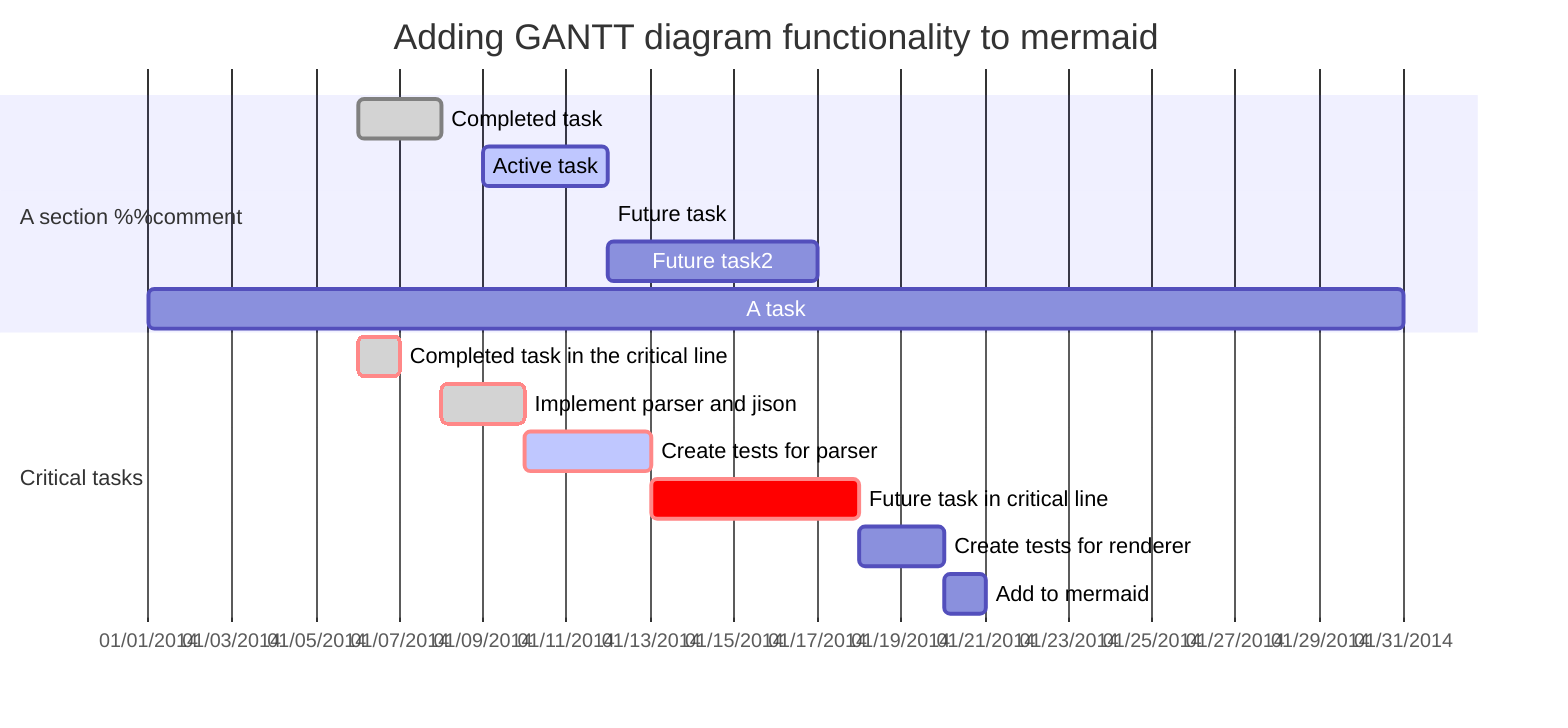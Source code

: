 %% SYNTAX TEST "source.mermaid" "sequence diagram test"

gantt
%% <-------------- keyword.control.mermaid
  dateFormat  YYYY-MM-DD
%%^^^^^^^^^^ keyword.control.mermaid
%%            ^^^^^^^^^^ entity.name.function.mermaid
  axisFormat  %m/%d/%Y
%%^^^^^^^^^^ keyword.control.mermaid
%%            ^^^^^^^^ entity.name.function.mermaid
  title Adding GANTT diagram functionality to mermaid
%%^^^^^ keyword.control.mermaid
%%      ^^^^^^^^^^^^^^^^^^^^^^^^^^^^^^^^^^^^^^^^^^^^^ string
  section A section %%comment
%%^^^^^^^ keyword.control.mermaid
%%        ^^^^^^^^^^^^^^^^^^^ string
  %% TODO fix rest of line after comma
  Completed task            :done,    des1, 2014-01-06,2014-01-08
%%^^^^^^^^^^^^^^ string
%%                          ^ keyword.control.mermaid
%%                           ^^^^ entity.name.function.mermaid
  %% TODO fix rest of line after comma
  Active task               :active,  des2, 2014-01-09, 3d
%%^^^^^^^^^^^ string
%%                          ^ keyword.control.mermaid
%%                           ^^^^^^ entity.name.function.mermaid
  %% TODO fix rest of line after colon
  Future task               :         des3, after des2, 5d %%comment
%%^^^^^^^^^^^ string
%%                          ^ keyword.control.mermaid
  %% TODO fix rest of line after colon
  Future task2               :         des4, after des3, 5d
%%^^^^^^^^^^^^ string
%%                           ^ keyword.control.mermaid
  %% TODO fix rest of line after colon
  A task           :a1, 2014-01-01, 30d
%%^^^^^^ string
%%                 ^ keyword.control.mermaid
  section Critical tasks
%%^^^^^^^ keyword.control.mermaid
%%        ^^^^^^^^^^^^^^ string
  Completed task in the critical line :crit, done, 2014-01-06,24h
%%^^^^^^^^^^^^^^^^^^^^^^^^^^^^^^^^^^^ string
%%                                    ^ keyword.control.mermaid
  %% TODO fix rest of line after comma
  Implement parser and jison          :crit, done, after des1, 2d
%%^^^^^^^^^^^^^^^^^^^^^^^^^^ string
%%                                    ^ keyword.control.mermaid
  %% TODO fix rest of line after comma
  Create tests for parser             :crit, active, 3d
%%^^^^^^^^^^^^^^^^^^^^^^^ string
%%                                    ^ keyword.control.mermaid
  %% TODO fix rest of line after comma
  Future task in critical line        :crit, 5d
%%^^^^^^^^^^^^^^^^^^^^^^^^^^^^ string
%%                                    ^ keyword.control.mermaid
  %% TODO fix rest of line after colon
  Create tests for renderer           :2d
%%^^^^^^^^^^^^^^^^^^^^^^^^^ string
%%                                    ^ keyword.control.mermaid
  %% TODO fix rest of line after colon
  Add to mermaid                      :1d
%%^^^^^^^^^^^^^^ string
%%                                    ^ keyword.control.mermaid